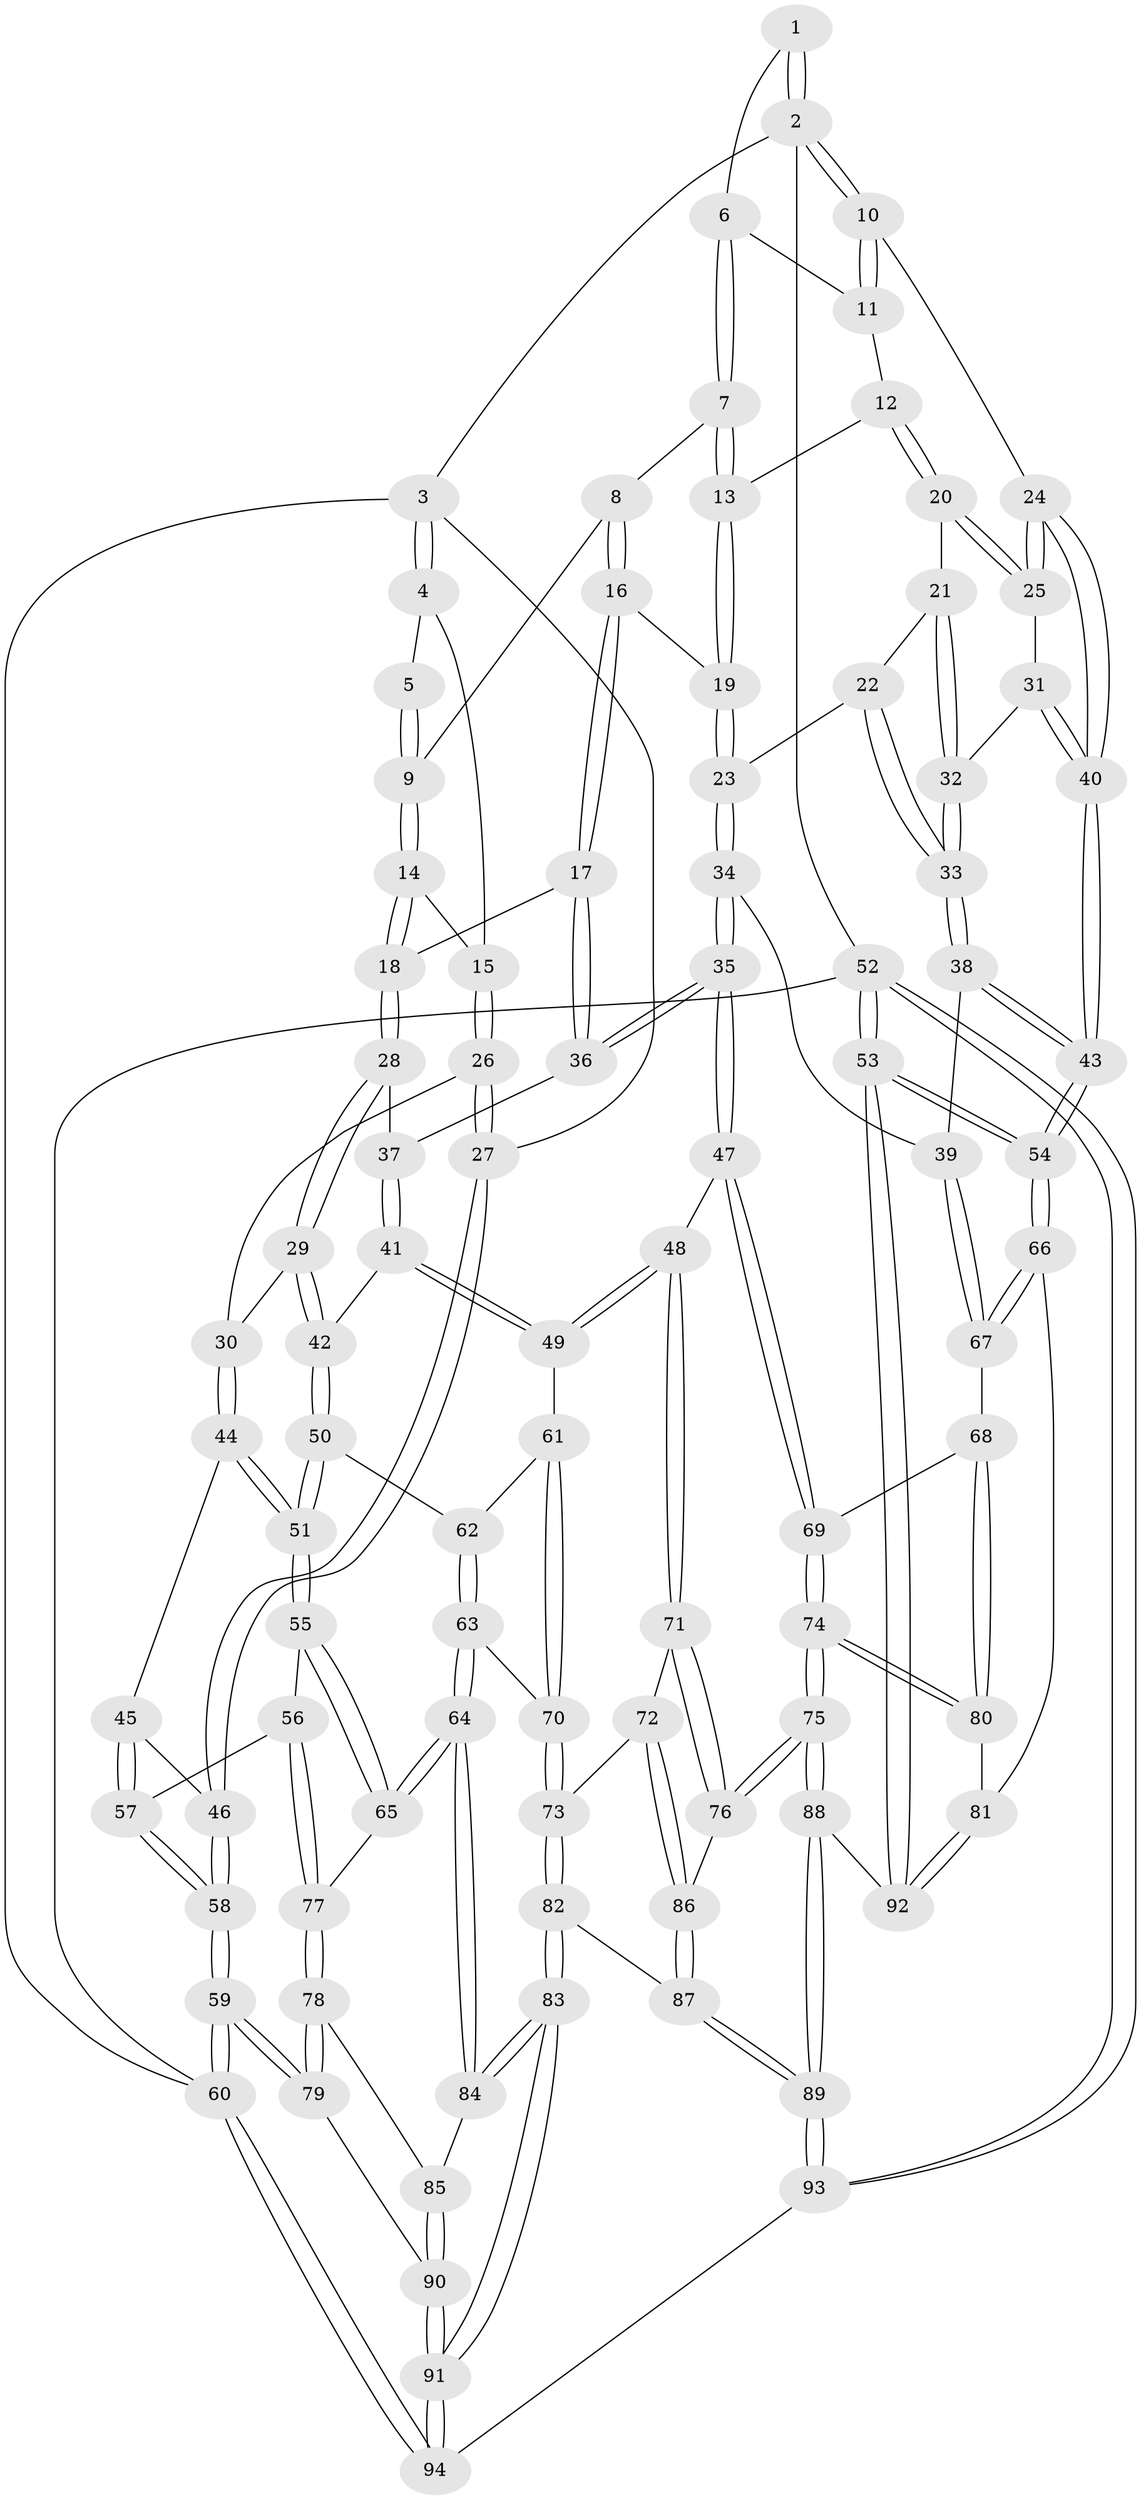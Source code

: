 // Generated by graph-tools (version 1.1) at 2025/11/02/27/25 16:11:51]
// undirected, 94 vertices, 232 edges
graph export_dot {
graph [start="1"]
  node [color=gray90,style=filled];
  1 [pos="+0.723710615051888+0"];
  2 [pos="+1+0"];
  3 [pos="+0+0"];
  4 [pos="+0.17794189361239424+0"];
  5 [pos="+0.4417600231714576+0"];
  6 [pos="+0.7169837216252983+0"];
  7 [pos="+0.7069104453032754+0.015361956372558655"];
  8 [pos="+0.4999024706255228+0.11709254149189537"];
  9 [pos="+0.491493202571511+0.1149407971271415"];
  10 [pos="+1+0"];
  11 [pos="+0.9121416510850049+0.0949263114651121"];
  12 [pos="+0.8232556580973993+0.19586099508555874"];
  13 [pos="+0.7202194950952966+0.07936297017485967"];
  14 [pos="+0.329423260749043+0.16910124601212131"];
  15 [pos="+0.31170464931894337+0.16106006338212137"];
  16 [pos="+0.5714048343719975+0.24961622766818392"];
  17 [pos="+0.48459594406409356+0.2816839753850694"];
  18 [pos="+0.40189256925956585+0.2624445202910593"];
  19 [pos="+0.5939828420938889+0.2532919860785588"];
  20 [pos="+0.8272304854458897+0.20366842116084197"];
  21 [pos="+0.7128306719817478+0.2853401495730714"];
  22 [pos="+0.69408309559531+0.295390601466132"];
  23 [pos="+0.6149947719459109+0.2844017614257153"];
  24 [pos="+1+0.02273107663409962"];
  25 [pos="+0.8691852169768827+0.24346225853200568"];
  26 [pos="+0.20629170073888853+0.2692363368778932"];
  27 [pos="+0+0.18447204432469552"];
  28 [pos="+0.37567055034720614+0.3587102785072253"];
  29 [pos="+0.31123353754938293+0.40964103681752057"];
  30 [pos="+0.21845383763165988+0.3659835637764907"];
  31 [pos="+0.875467069545537+0.3202628259125682"];
  32 [pos="+0.8220186834327021+0.3725898827466665"];
  33 [pos="+0.7695432882862848+0.43104554483437785"];
  34 [pos="+0.6104677122555702+0.5305897519274287"];
  35 [pos="+0.6093150374469076+0.5315228575668773"];
  36 [pos="+0.49937227429369124+0.41553496686834995"];
  37 [pos="+0.43863489138291095+0.4063823424481913"];
  38 [pos="+0.7474662594869477+0.4785512533071333"];
  39 [pos="+0.7201139828061108+0.49739640020933845"];
  40 [pos="+1+0.5388948286271811"];
  41 [pos="+0.35467175961928793+0.5130896356783794"];
  42 [pos="+0.34024055441744966+0.510146884236202"];
  43 [pos="+1+0.5972272386800839"];
  44 [pos="+0.12385108865742539+0.47400945241485426"];
  45 [pos="+0.11380307098808333+0.4750445057135672"];
  46 [pos="+0+0.32009195072065777"];
  47 [pos="+0.5913806438529512+0.5649394688370656"];
  48 [pos="+0.5797260491644345+0.5725031020146552"];
  49 [pos="+0.5133199714588522+0.5870590537570379"];
  50 [pos="+0.2880278107905581+0.5501152407193787"];
  51 [pos="+0.23543743299816014+0.567230593748698"];
  52 [pos="+1+1"];
  53 [pos="+1+1"];
  54 [pos="+1+0.6392404478524869"];
  55 [pos="+0.2347299342349875+0.5699712932709088"];
  56 [pos="+0.11221846698547217+0.6841720387450994"];
  57 [pos="+0.049828184487650605+0.6585866089978991"];
  58 [pos="+0+0.7313949612105562"];
  59 [pos="+0+0.7918936341238683"];
  60 [pos="+0+1"];
  61 [pos="+0.446224155648138+0.6559032740882236"];
  62 [pos="+0.31982155888478825+0.6055542079095823"];
  63 [pos="+0.3501515027370928+0.7199751274286933"];
  64 [pos="+0.2766599012401087+0.7369971155302789"];
  65 [pos="+0.2699936889737421+0.7320050696984575"];
  66 [pos="+0.9043429553568421+0.7016469227287672"];
  67 [pos="+0.8808442088472208+0.6982965645462864"];
  68 [pos="+0.8791639760626305+0.698698881053034"];
  69 [pos="+0.7113119780546316+0.7097142390511372"];
  70 [pos="+0.3938934599604035+0.7213974928890827"];
  71 [pos="+0.5641859318097763+0.7225425425888966"];
  72 [pos="+0.5205824153522765+0.7877682125358147"];
  73 [pos="+0.39869869492360077+0.7319870121662612"];
  74 [pos="+0.697352628977989+0.840374676408677"];
  75 [pos="+0.6884464777797782+0.8561908050519491"];
  76 [pos="+0.6264976082486564+0.8160584209324441"];
  77 [pos="+0.14314390603766616+0.7234596614964818"];
  78 [pos="+0.12446125172582528+0.8098411951478882"];
  79 [pos="+0+0.8081164309598915"];
  80 [pos="+0.7660600531771191+0.8222716538896674"];
  81 [pos="+0.8524653241372148+0.8359704156388396"];
  82 [pos="+0.4143450118193627+0.866720040619255"];
  83 [pos="+0.2692499876484886+0.9097204158277902"];
  84 [pos="+0.27044555955925126+0.7832585445970937"];
  85 [pos="+0.12746551617276985+0.8156306863274971"];
  86 [pos="+0.5212029773945445+0.8205065836229406"];
  87 [pos="+0.4846922228910116+0.9051360994218768"];
  88 [pos="+0.6822774762862043+0.9527516084966767"];
  89 [pos="+0.626245104796964+1"];
  90 [pos="+0.16113167478707416+0.9120135288988276"];
  91 [pos="+0.20998032118177656+0.9893842256125687"];
  92 [pos="+0.8584236801105126+0.8670387557625475"];
  93 [pos="+0.6265517757806358+1"];
  94 [pos="+0.16722069288217595+1"];
  1 -- 2;
  1 -- 2;
  1 -- 6;
  2 -- 3;
  2 -- 10;
  2 -- 10;
  2 -- 52;
  3 -- 4;
  3 -- 4;
  3 -- 27;
  3 -- 60;
  4 -- 5;
  4 -- 15;
  5 -- 9;
  5 -- 9;
  6 -- 7;
  6 -- 7;
  6 -- 11;
  7 -- 8;
  7 -- 13;
  7 -- 13;
  8 -- 9;
  8 -- 16;
  8 -- 16;
  9 -- 14;
  9 -- 14;
  10 -- 11;
  10 -- 11;
  10 -- 24;
  11 -- 12;
  12 -- 13;
  12 -- 20;
  12 -- 20;
  13 -- 19;
  13 -- 19;
  14 -- 15;
  14 -- 18;
  14 -- 18;
  15 -- 26;
  15 -- 26;
  16 -- 17;
  16 -- 17;
  16 -- 19;
  17 -- 18;
  17 -- 36;
  17 -- 36;
  18 -- 28;
  18 -- 28;
  19 -- 23;
  19 -- 23;
  20 -- 21;
  20 -- 25;
  20 -- 25;
  21 -- 22;
  21 -- 32;
  21 -- 32;
  22 -- 23;
  22 -- 33;
  22 -- 33;
  23 -- 34;
  23 -- 34;
  24 -- 25;
  24 -- 25;
  24 -- 40;
  24 -- 40;
  25 -- 31;
  26 -- 27;
  26 -- 27;
  26 -- 30;
  27 -- 46;
  27 -- 46;
  28 -- 29;
  28 -- 29;
  28 -- 37;
  29 -- 30;
  29 -- 42;
  29 -- 42;
  30 -- 44;
  30 -- 44;
  31 -- 32;
  31 -- 40;
  31 -- 40;
  32 -- 33;
  32 -- 33;
  33 -- 38;
  33 -- 38;
  34 -- 35;
  34 -- 35;
  34 -- 39;
  35 -- 36;
  35 -- 36;
  35 -- 47;
  35 -- 47;
  36 -- 37;
  37 -- 41;
  37 -- 41;
  38 -- 39;
  38 -- 43;
  38 -- 43;
  39 -- 67;
  39 -- 67;
  40 -- 43;
  40 -- 43;
  41 -- 42;
  41 -- 49;
  41 -- 49;
  42 -- 50;
  42 -- 50;
  43 -- 54;
  43 -- 54;
  44 -- 45;
  44 -- 51;
  44 -- 51;
  45 -- 46;
  45 -- 57;
  45 -- 57;
  46 -- 58;
  46 -- 58;
  47 -- 48;
  47 -- 69;
  47 -- 69;
  48 -- 49;
  48 -- 49;
  48 -- 71;
  48 -- 71;
  49 -- 61;
  50 -- 51;
  50 -- 51;
  50 -- 62;
  51 -- 55;
  51 -- 55;
  52 -- 53;
  52 -- 53;
  52 -- 93;
  52 -- 93;
  52 -- 60;
  53 -- 54;
  53 -- 54;
  53 -- 92;
  53 -- 92;
  54 -- 66;
  54 -- 66;
  55 -- 56;
  55 -- 65;
  55 -- 65;
  56 -- 57;
  56 -- 77;
  56 -- 77;
  57 -- 58;
  57 -- 58;
  58 -- 59;
  58 -- 59;
  59 -- 60;
  59 -- 60;
  59 -- 79;
  59 -- 79;
  60 -- 94;
  60 -- 94;
  61 -- 62;
  61 -- 70;
  61 -- 70;
  62 -- 63;
  62 -- 63;
  63 -- 64;
  63 -- 64;
  63 -- 70;
  64 -- 65;
  64 -- 65;
  64 -- 84;
  64 -- 84;
  65 -- 77;
  66 -- 67;
  66 -- 67;
  66 -- 81;
  67 -- 68;
  68 -- 69;
  68 -- 80;
  68 -- 80;
  69 -- 74;
  69 -- 74;
  70 -- 73;
  70 -- 73;
  71 -- 72;
  71 -- 76;
  71 -- 76;
  72 -- 73;
  72 -- 86;
  72 -- 86;
  73 -- 82;
  73 -- 82;
  74 -- 75;
  74 -- 75;
  74 -- 80;
  74 -- 80;
  75 -- 76;
  75 -- 76;
  75 -- 88;
  75 -- 88;
  76 -- 86;
  77 -- 78;
  77 -- 78;
  78 -- 79;
  78 -- 79;
  78 -- 85;
  79 -- 90;
  80 -- 81;
  81 -- 92;
  81 -- 92;
  82 -- 83;
  82 -- 83;
  82 -- 87;
  83 -- 84;
  83 -- 84;
  83 -- 91;
  83 -- 91;
  84 -- 85;
  85 -- 90;
  85 -- 90;
  86 -- 87;
  86 -- 87;
  87 -- 89;
  87 -- 89;
  88 -- 89;
  88 -- 89;
  88 -- 92;
  89 -- 93;
  89 -- 93;
  90 -- 91;
  90 -- 91;
  91 -- 94;
  91 -- 94;
  93 -- 94;
}
